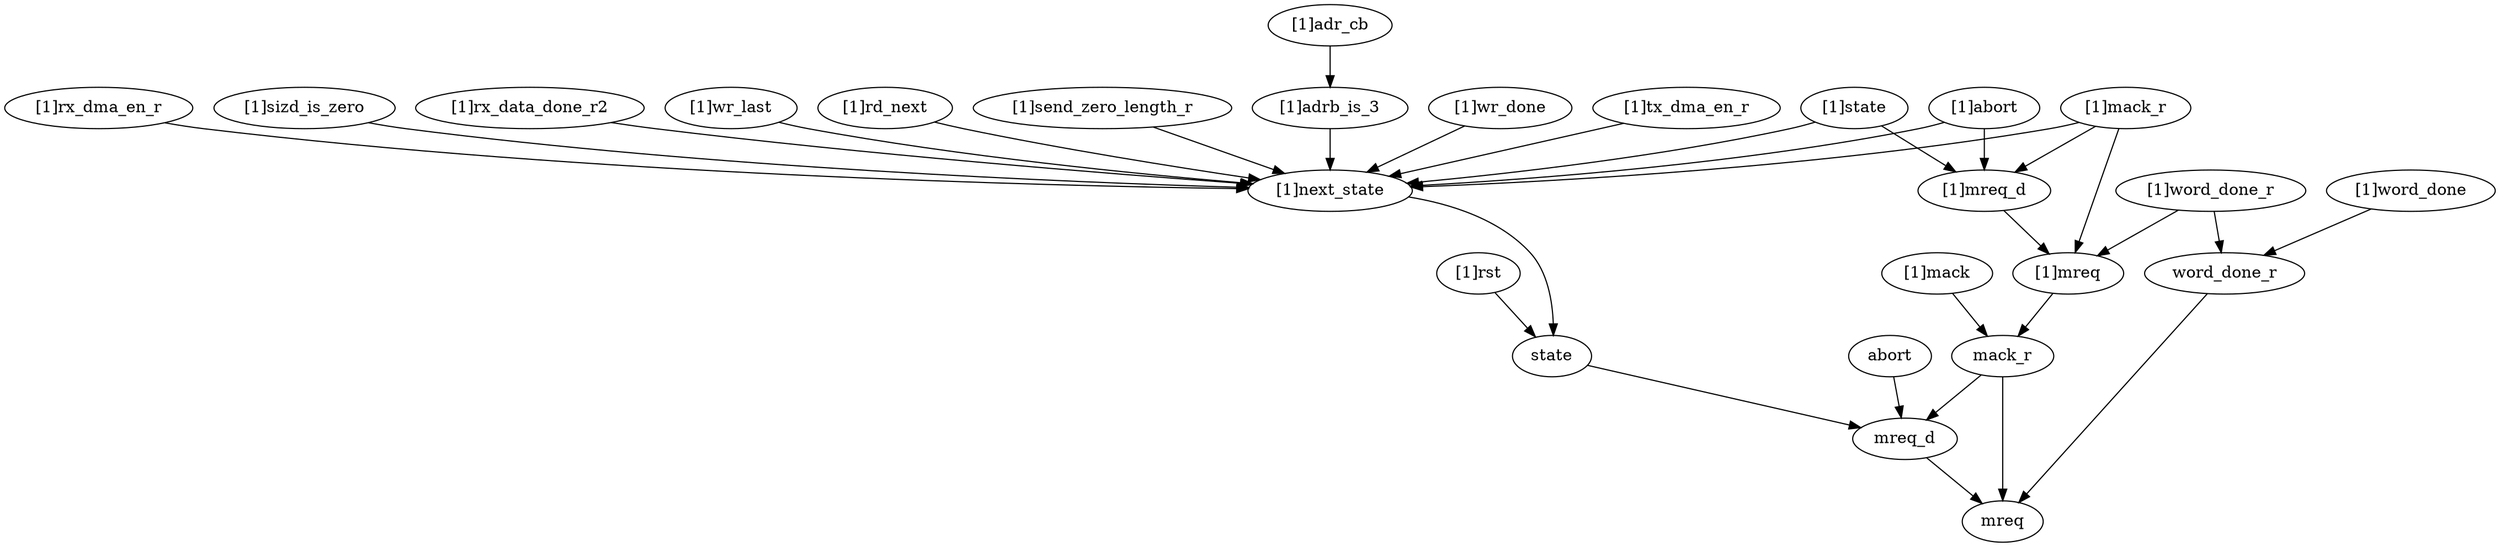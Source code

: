 strict digraph "" {
	"[1]wr_last"	 [complexity=8,
		importance=0.871691425076,
		rank=0.108961428135];
	"[1]next_state"	 [complexity=7,
		importance=0.427212730386,
		rank=0.0610303900552];
	"[1]wr_last" -> "[1]next_state";
	"[1]mreq"	 [complexity=8,
		importance=0.0769576105084,
		rank=0.00961970131356];
	mack_r	 [complexity=5,
		importance=0.0567237256945,
		rank=0.0113447451389];
	"[1]mreq" -> mack_r;
	"[1]rst"	 [complexity=6,
		importance=0.755645270125,
		rank=0.125940878354];
	state	 [complexity=5,
		importance=0.373537530191,
		rank=0.0747075060382];
	"[1]rst" -> state;
	"[1]rd_next"	 [complexity=9,
		importance=0.435782940129,
		rank=0.048420326681];
	"[1]rd_next" -> "[1]next_state";
	"[1]send_zero_length_r"	 [complexity=10,
		importance=0.440067966977,
		rank=0.0440067966977];
	"[1]send_zero_length_r" -> "[1]next_state";
	"[1]mack_r"	 [complexity=11,
		importance=1.73182297512,
		rank=0.157438452283];
	"[1]mack_r" -> "[1]mreq";
	"[1]mack_r" -> "[1]next_state";
	"[1]mreq_d"	 [complexity=12,
		importance=0.0904753978156,
		rank=0.00753961648464];
	"[1]mack_r" -> "[1]mreq_d";
	"[1]adr_cb"	 [complexity=11,
		importance=0.451659257886,
		rank=0.0410599325351];
	"[1]adrb_is_3"	 [complexity=9,
		importance=0.436618543391,
		rank=0.0485131714879];
	"[1]adr_cb" -> "[1]adrb_is_3";
	abort	 [complexity=5,
		importance=0.0423218818645,
		rank=0.00846437637289];
	mreq_d	 [complexity=4,
		importance=0.0337516721212,
		rank=0.00843791803029];
	abort -> mreq_d;
	mreq	 [complexity=0,
		importance=0.020233884814,
		rank=0.0];
	"[1]abort"	 [complexity=19,
		importance=6.41676116554,
		rank=0.33772427187];
	"[1]abort" -> "[1]next_state";
	"[1]abort" -> "[1]mreq_d";
	mreq_d -> mreq;
	"[1]mack"	 [complexity=8,
		importance=0.0652939354378,
		rank=0.00816174192973];
	"[1]mack" -> mack_r;
	"[1]wr_done"	 [complexity=8,
		importance=0.441139274116,
		rank=0.0551424092645];
	"[1]wr_done" -> "[1]next_state";
	"[1]tx_dma_en_r"	 [complexity=10,
		importance=0.437211282412,
		rank=0.0437211282412];
	"[1]tx_dma_en_r" -> "[1]next_state";
	"[1]rx_dma_en_r"	 [complexity=9,
		importance=0.440067966977,
		rank=0.0488964407752];
	"[1]rx_dma_en_r" -> "[1]next_state";
	mack_r -> mreq;
	mack_r -> mreq_d;
	state -> mreq_d;
	"[1]word_done"	 [complexity=7,
		importance=0.0491101870122,
		rank=0.00701574100175];
	word_done_r	 [complexity=4,
		importance=0.0360232527943,
		rank=0.00900581319857];
	"[1]word_done" -> word_done_r;
	"[1]next_state" -> state;
	"[1]sizd_is_zero"	 [complexity=9,
		importance=0.865044142478,
		rank=0.0961160158309];
	"[1]sizd_is_zero" -> "[1]next_state";
	word_done_r -> mreq;
	"[1]state"	 [complexity=10,
		importance=7.29863722554,
		rank=0.729863722554];
	"[1]state" -> "[1]next_state";
	"[1]state" -> "[1]mreq_d";
	"[1]mreq_d" -> "[1]mreq";
	"[1]word_done_r"	 [complexity=12,
		importance=0.0927469784888,
		rank=0.00772891487406];
	"[1]word_done_r" -> "[1]mreq";
	"[1]word_done_r" -> word_done_r;
	"[1]rx_data_done_r2"	 [complexity=8,
		importance=0.437925488604,
		rank=0.0547406860755];
	"[1]rx_data_done_r2" -> "[1]next_state";
	"[1]adrb_is_3" -> "[1]next_state";
}
